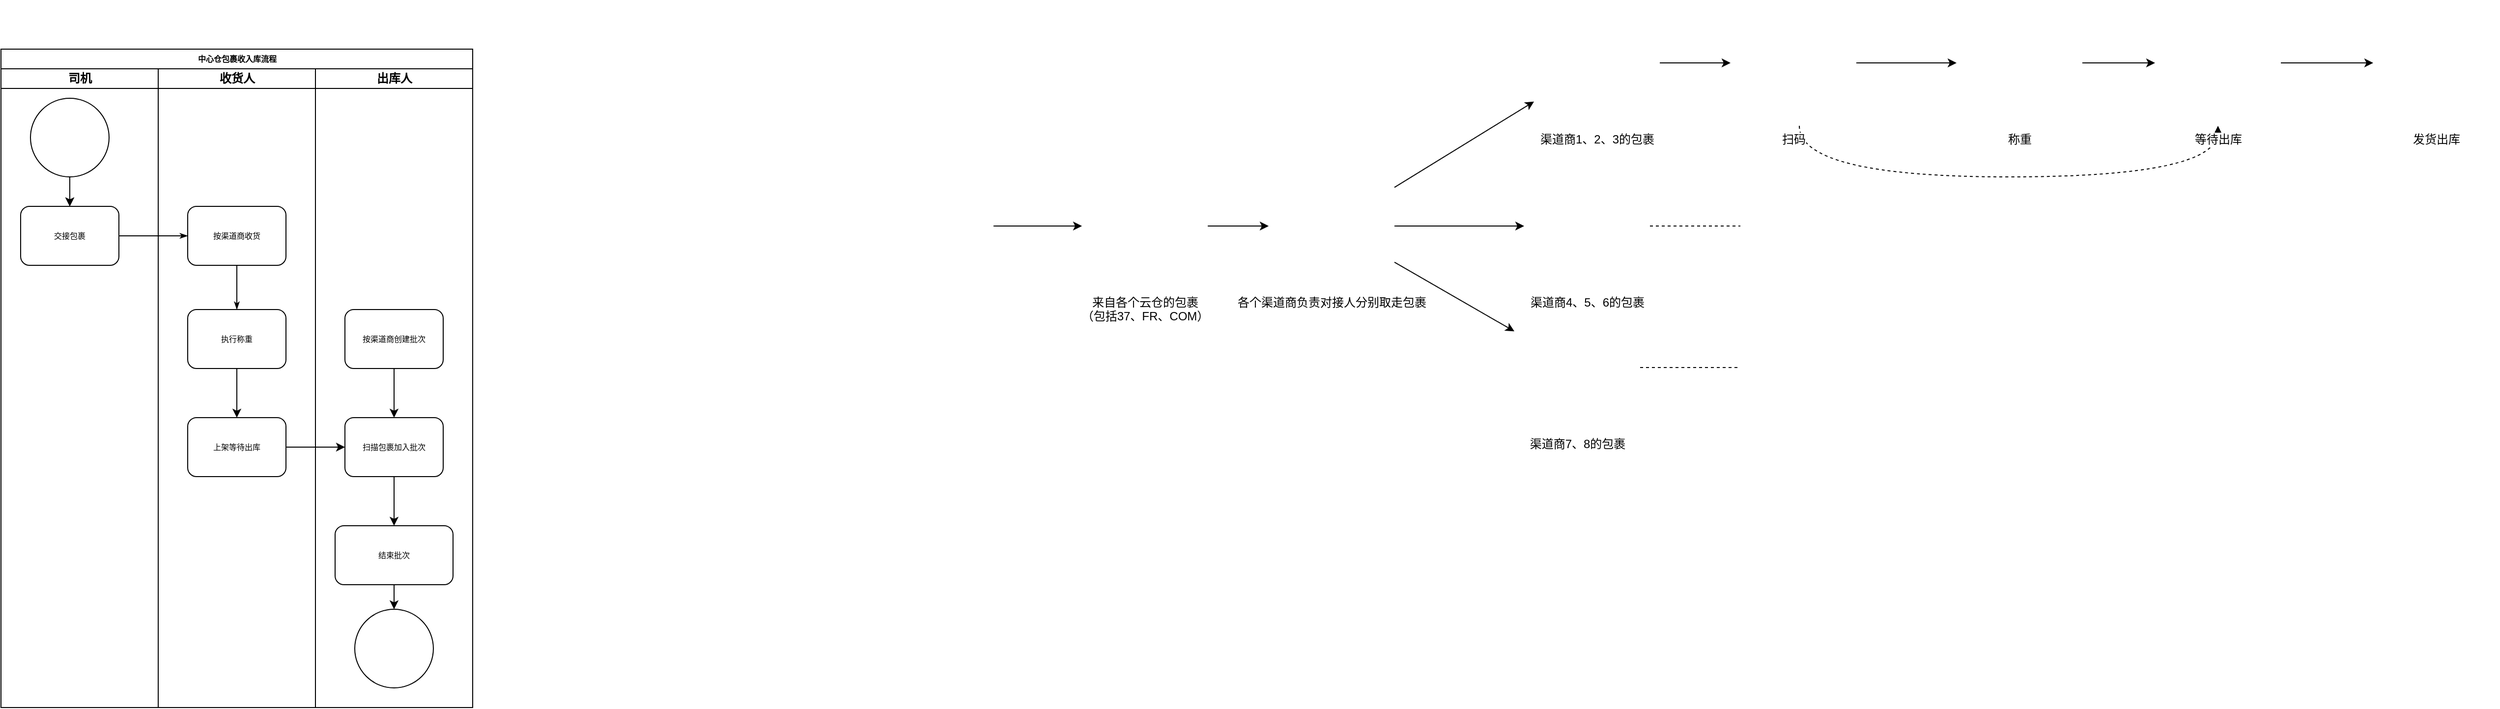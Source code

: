 <mxfile version="17.1.5" type="github">
  <diagram name="Page-1" id="74e2e168-ea6b-b213-b513-2b3c1d86103e">
    <mxGraphModel dx="782" dy="1161" grid="1" gridSize="10" guides="1" tooltips="1" connect="1" arrows="1" fold="1" page="1" pageScale="1" pageWidth="1100" pageHeight="850" background="none" math="0" shadow="0">
      <root>
        <mxCell id="0" />
        <mxCell id="1" parent="0" />
        <mxCell id="77e6c97f196da883-1" value="中心仓包裹收入库流程" style="swimlane;html=1;childLayout=stackLayout;startSize=20;rounded=0;shadow=0;labelBackgroundColor=none;strokeWidth=1;fontFamily=Verdana;fontSize=8;align=center;" parent="1" vertex="1">
          <mxGeometry x="320" y="80" width="480" height="670" as="geometry" />
        </mxCell>
        <mxCell id="77e6c97f196da883-2" value="司机" style="swimlane;html=1;startSize=20;" parent="77e6c97f196da883-1" vertex="1">
          <mxGeometry y="20" width="160" height="650" as="geometry" />
        </mxCell>
        <mxCell id="77e6c97f196da883-8" value="交接包裹" style="rounded=1;whiteSpace=wrap;html=1;shadow=0;labelBackgroundColor=none;strokeWidth=1;fontFamily=Verdana;fontSize=8;align=center;" parent="77e6c97f196da883-2" vertex="1">
          <mxGeometry x="20" y="140" width="100" height="60" as="geometry" />
        </mxCell>
        <mxCell id="eouYJJpbQdIqnoSVehrK-3" value="" style="edgeStyle=orthogonalEdgeStyle;rounded=0;orthogonalLoop=1;jettySize=auto;html=1;" edge="1" parent="77e6c97f196da883-2" source="eouYJJpbQdIqnoSVehrK-2" target="77e6c97f196da883-8">
          <mxGeometry relative="1" as="geometry" />
        </mxCell>
        <mxCell id="eouYJJpbQdIqnoSVehrK-2" value="" style="ellipse;whiteSpace=wrap;html=1;aspect=fixed;" vertex="1" parent="77e6c97f196da883-2">
          <mxGeometry x="30" y="30" width="80" height="80" as="geometry" />
        </mxCell>
        <mxCell id="77e6c97f196da883-26" style="edgeStyle=orthogonalEdgeStyle;rounded=1;html=1;labelBackgroundColor=none;startArrow=none;startFill=0;startSize=5;endArrow=classicThin;endFill=1;endSize=5;jettySize=auto;orthogonalLoop=1;strokeWidth=1;fontFamily=Verdana;fontSize=8" parent="77e6c97f196da883-1" source="77e6c97f196da883-8" target="77e6c97f196da883-11" edge="1">
          <mxGeometry relative="1" as="geometry" />
        </mxCell>
        <mxCell id="eouYJJpbQdIqnoSVehrK-1" style="edgeStyle=orthogonalEdgeStyle;rounded=0;orthogonalLoop=1;jettySize=auto;html=1;entryX=0;entryY=0.5;entryDx=0;entryDy=0;" edge="1" parent="77e6c97f196da883-1" source="aFzFSg-hkWJOUfNfQxSS-31" target="aFzFSg-hkWJOUfNfQxSS-10">
          <mxGeometry relative="1" as="geometry" />
        </mxCell>
        <mxCell id="77e6c97f196da883-3" value="收货人" style="swimlane;html=1;startSize=20;" parent="77e6c97f196da883-1" vertex="1">
          <mxGeometry x="160" y="20" width="160" height="650" as="geometry" />
        </mxCell>
        <mxCell id="77e6c97f196da883-11" value="按渠道商收货" style="rounded=1;whiteSpace=wrap;html=1;shadow=0;labelBackgroundColor=none;strokeWidth=1;fontFamily=Verdana;fontSize=8;align=center;" parent="77e6c97f196da883-3" vertex="1">
          <mxGeometry x="30" y="140" width="100" height="60" as="geometry" />
        </mxCell>
        <mxCell id="aFzFSg-hkWJOUfNfQxSS-32" value="" style="edgeStyle=orthogonalEdgeStyle;rounded=0;orthogonalLoop=1;jettySize=auto;html=1;" parent="77e6c97f196da883-3" source="77e6c97f196da883-9" target="aFzFSg-hkWJOUfNfQxSS-31" edge="1">
          <mxGeometry relative="1" as="geometry" />
        </mxCell>
        <mxCell id="77e6c97f196da883-9" value="执行称重" style="rounded=1;whiteSpace=wrap;html=1;shadow=0;labelBackgroundColor=none;strokeWidth=1;fontFamily=Verdana;fontSize=8;align=center;" parent="77e6c97f196da883-3" vertex="1">
          <mxGeometry x="30" y="245" width="100" height="60" as="geometry" />
        </mxCell>
        <mxCell id="77e6c97f196da883-27" style="edgeStyle=orthogonalEdgeStyle;rounded=1;html=1;labelBackgroundColor=none;startArrow=none;startFill=0;startSize=5;endArrow=classicThin;endFill=1;endSize=5;jettySize=auto;orthogonalLoop=1;strokeWidth=1;fontFamily=Verdana;fontSize=8" parent="77e6c97f196da883-3" source="77e6c97f196da883-11" target="77e6c97f196da883-9" edge="1">
          <mxGeometry relative="1" as="geometry">
            <Array as="points">
              <mxPoint x="80" y="265" />
              <mxPoint x="80" y="265" />
            </Array>
          </mxGeometry>
        </mxCell>
        <mxCell id="aFzFSg-hkWJOUfNfQxSS-31" value="上架等待出库" style="rounded=1;whiteSpace=wrap;html=1;shadow=0;labelBackgroundColor=none;strokeWidth=1;fontFamily=Verdana;fontSize=8;align=center;" parent="77e6c97f196da883-3" vertex="1">
          <mxGeometry x="30" y="355" width="100" height="60" as="geometry" />
        </mxCell>
        <mxCell id="77e6c97f196da883-4" value="出库人" style="swimlane;html=1;startSize=20;" parent="77e6c97f196da883-1" vertex="1">
          <mxGeometry x="320" y="20" width="160" height="650" as="geometry" />
        </mxCell>
        <mxCell id="aFzFSg-hkWJOUfNfQxSS-11" value="" style="edgeStyle=orthogonalEdgeStyle;rounded=0;orthogonalLoop=1;jettySize=auto;html=1;" parent="77e6c97f196da883-4" source="aFzFSg-hkWJOUfNfQxSS-7" target="aFzFSg-hkWJOUfNfQxSS-10" edge="1">
          <mxGeometry relative="1" as="geometry" />
        </mxCell>
        <mxCell id="aFzFSg-hkWJOUfNfQxSS-7" value="按渠道商创建批次" style="rounded=1;whiteSpace=wrap;html=1;shadow=0;labelBackgroundColor=none;strokeWidth=1;fontFamily=Verdana;fontSize=8;align=center;" parent="77e6c97f196da883-4" vertex="1">
          <mxGeometry x="30" y="245" width="100" height="60" as="geometry" />
        </mxCell>
        <mxCell id="aFzFSg-hkWJOUfNfQxSS-17" style="edgeStyle=orthogonalEdgeStyle;rounded=0;orthogonalLoop=1;jettySize=auto;html=1;entryX=0.5;entryY=0;entryDx=0;entryDy=0;" parent="77e6c97f196da883-4" source="aFzFSg-hkWJOUfNfQxSS-10" target="aFzFSg-hkWJOUfNfQxSS-28" edge="1">
          <mxGeometry relative="1" as="geometry">
            <mxPoint x="80" y="465" as="targetPoint" />
          </mxGeometry>
        </mxCell>
        <mxCell id="aFzFSg-hkWJOUfNfQxSS-10" value="扫描包裹加入批次" style="rounded=1;whiteSpace=wrap;html=1;shadow=0;labelBackgroundColor=none;strokeWidth=1;fontFamily=Verdana;fontSize=8;align=center;" parent="77e6c97f196da883-4" vertex="1">
          <mxGeometry x="30" y="355" width="100" height="60" as="geometry" />
        </mxCell>
        <mxCell id="eouYJJpbQdIqnoSVehrK-6" style="edgeStyle=orthogonalEdgeStyle;rounded=0;orthogonalLoop=1;jettySize=auto;html=1;entryX=0.5;entryY=0;entryDx=0;entryDy=0;" edge="1" parent="77e6c97f196da883-4" source="aFzFSg-hkWJOUfNfQxSS-28" target="eouYJJpbQdIqnoSVehrK-5">
          <mxGeometry relative="1" as="geometry" />
        </mxCell>
        <mxCell id="aFzFSg-hkWJOUfNfQxSS-28" value="结束批次" style="whiteSpace=wrap;html=1;fontSize=8;fontFamily=Verdana;rounded=1;shadow=0;labelBackgroundColor=none;strokeWidth=1;" parent="77e6c97f196da883-4" vertex="1">
          <mxGeometry x="20" y="465" width="120" height="60" as="geometry" />
        </mxCell>
        <mxCell id="eouYJJpbQdIqnoSVehrK-5" value="" style="ellipse;whiteSpace=wrap;html=1;aspect=fixed;" vertex="1" parent="77e6c97f196da883-4">
          <mxGeometry x="40" y="550" width="80" height="80" as="geometry" />
        </mxCell>
        <mxCell id="eouYJJpbQdIqnoSVehrK-4" style="edgeStyle=orthogonalEdgeStyle;rounded=0;orthogonalLoop=1;jettySize=auto;html=1;" edge="1" parent="1" source="eouYJJpbQdIqnoSVehrK-2">
          <mxGeometry relative="1" as="geometry">
            <mxPoint x="390" y="240" as="targetPoint" />
          </mxGeometry>
        </mxCell>
        <mxCell id="eouYJJpbQdIqnoSVehrK-21" style="edgeStyle=none;rounded=0;orthogonalLoop=1;jettySize=auto;html=1;entryX=0;entryY=0.5;entryDx=0;entryDy=0;" edge="1" parent="1" source="eouYJJpbQdIqnoSVehrK-18" target="eouYJJpbQdIqnoSVehrK-25">
          <mxGeometry relative="1" as="geometry">
            <mxPoint x="1440" y="260" as="targetPoint" />
          </mxGeometry>
        </mxCell>
        <mxCell id="eouYJJpbQdIqnoSVehrK-18" value="" style="shape=image;html=1;verticalAlign=top;verticalLabelPosition=bottom;labelBackgroundColor=#ffffff;imageAspect=0;aspect=fixed;image=https://cdn4.iconfinder.com/data/icons/success-filloutline/64/transport-shipping_and_delivery-delivery_truck-cargo-shipping-128.png" vertex="1" parent="1">
          <mxGeometry x="1190" y="190" width="140" height="140" as="geometry" />
        </mxCell>
        <mxCell id="eouYJJpbQdIqnoSVehrK-28" style="edgeStyle=none;rounded=0;orthogonalLoop=1;jettySize=auto;html=1;" edge="1" parent="1" source="eouYJJpbQdIqnoSVehrK-25" target="eouYJJpbQdIqnoSVehrK-27">
          <mxGeometry relative="1" as="geometry" />
        </mxCell>
        <mxCell id="eouYJJpbQdIqnoSVehrK-25" value="&lt;span style=&quot;font-family: &amp;#34;helvetica&amp;#34;&quot;&gt;来自各个云仓的包裹&lt;br&gt;（包括37、FR、COM）&lt;/span&gt;" style="shape=image;html=1;verticalAlign=top;verticalLabelPosition=bottom;labelBackgroundColor=#ffffff;imageAspect=0;aspect=fixed;image=https://cdn2.iconfinder.com/data/icons/woothemes/PNG/parcel.png" vertex="1" parent="1">
          <mxGeometry x="1420" y="196" width="128" height="128" as="geometry" />
        </mxCell>
        <mxCell id="eouYJJpbQdIqnoSVehrK-29" style="edgeStyle=none;rounded=0;orthogonalLoop=1;jettySize=auto;html=1;" edge="1" parent="1" source="eouYJJpbQdIqnoSVehrK-27" target="eouYJJpbQdIqnoSVehrK-32">
          <mxGeometry relative="1" as="geometry">
            <mxPoint x="1820" y="180" as="targetPoint" />
          </mxGeometry>
        </mxCell>
        <mxCell id="eouYJJpbQdIqnoSVehrK-30" style="edgeStyle=none;rounded=0;orthogonalLoop=1;jettySize=auto;html=1;" edge="1" parent="1" source="eouYJJpbQdIqnoSVehrK-27" target="eouYJJpbQdIqnoSVehrK-33">
          <mxGeometry relative="1" as="geometry">
            <mxPoint x="1820" y="320" as="targetPoint" />
          </mxGeometry>
        </mxCell>
        <mxCell id="eouYJJpbQdIqnoSVehrK-31" style="edgeStyle=none;rounded=0;orthogonalLoop=1;jettySize=auto;html=1;" edge="1" parent="1" source="eouYJJpbQdIqnoSVehrK-27" target="eouYJJpbQdIqnoSVehrK-34">
          <mxGeometry relative="1" as="geometry">
            <mxPoint x="1820" y="260" as="targetPoint" />
          </mxGeometry>
        </mxCell>
        <mxCell id="eouYJJpbQdIqnoSVehrK-27" value="各个渠道商负责对接人分别取走包裹" style="shape=image;html=1;verticalAlign=top;verticalLabelPosition=bottom;labelBackgroundColor=#ffffff;imageAspect=0;aspect=fixed;image=https://cdn4.iconfinder.com/data/icons/ionicons/512/icon-ios7-people-128.png" vertex="1" parent="1">
          <mxGeometry x="1610" y="196" width="128" height="128" as="geometry" />
        </mxCell>
        <mxCell id="eouYJJpbQdIqnoSVehrK-32" value="&lt;span style=&quot;font-family: &amp;#34;helvetica&amp;#34;&quot;&gt;渠道商1、2、3的包裹&lt;/span&gt;" style="shape=image;html=1;verticalAlign=top;verticalLabelPosition=bottom;labelBackgroundColor=#ffffff;imageAspect=0;aspect=fixed;image=https://cdn2.iconfinder.com/data/icons/woothemes/PNG/parcel.png" vertex="1" parent="1">
          <mxGeometry x="1880" y="30" width="128" height="128" as="geometry" />
        </mxCell>
        <mxCell id="eouYJJpbQdIqnoSVehrK-59" style="edgeStyle=none;rounded=0;orthogonalLoop=1;jettySize=auto;html=1;dashed=1;endArrow=none;endFill=0;" edge="1" parent="1" source="eouYJJpbQdIqnoSVehrK-33">
          <mxGeometry relative="1" as="geometry">
            <mxPoint x="2090" y="404" as="targetPoint" />
          </mxGeometry>
        </mxCell>
        <mxCell id="eouYJJpbQdIqnoSVehrK-33" value="&lt;span style=&quot;font-family: &amp;#34;helvetica&amp;#34;&quot;&gt;渠道商7、8的包裹&lt;/span&gt;" style="shape=image;html=1;verticalAlign=top;verticalLabelPosition=bottom;labelBackgroundColor=#ffffff;imageAspect=0;aspect=fixed;image=https://cdn2.iconfinder.com/data/icons/woothemes/PNG/parcel.png" vertex="1" parent="1">
          <mxGeometry x="1860" y="340" width="128" height="128" as="geometry" />
        </mxCell>
        <mxCell id="eouYJJpbQdIqnoSVehrK-56" style="edgeStyle=none;rounded=0;orthogonalLoop=1;jettySize=auto;html=1;endArrow=none;endFill=0;dashed=1;" edge="1" parent="1" source="eouYJJpbQdIqnoSVehrK-34">
          <mxGeometry relative="1" as="geometry">
            <mxPoint x="2090" y="260" as="targetPoint" />
          </mxGeometry>
        </mxCell>
        <mxCell id="eouYJJpbQdIqnoSVehrK-34" value="&lt;span style=&quot;font-family: &amp;#34;helvetica&amp;#34;&quot;&gt;渠道商4、5、6的包裹&lt;/span&gt;" style="shape=image;html=1;verticalAlign=top;verticalLabelPosition=bottom;labelBackgroundColor=#ffffff;imageAspect=0;aspect=fixed;image=https://cdn2.iconfinder.com/data/icons/woothemes/PNG/parcel.png" vertex="1" parent="1">
          <mxGeometry x="1870" y="196" width="128" height="128" as="geometry" />
        </mxCell>
        <mxCell id="eouYJJpbQdIqnoSVehrK-40" style="edgeStyle=none;rounded=0;orthogonalLoop=1;jettySize=auto;html=1;" edge="1" parent="1" source="eouYJJpbQdIqnoSVehrK-32" target="eouYJJpbQdIqnoSVehrK-38">
          <mxGeometry relative="1" as="geometry">
            <mxPoint x="2010" y="94" as="sourcePoint" />
          </mxGeometry>
        </mxCell>
        <mxCell id="eouYJJpbQdIqnoSVehrK-45" style="edgeStyle=none;rounded=0;orthogonalLoop=1;jettySize=auto;html=1;" edge="1" parent="1" source="eouYJJpbQdIqnoSVehrK-38" target="eouYJJpbQdIqnoSVehrK-44">
          <mxGeometry relative="1" as="geometry" />
        </mxCell>
        <mxCell id="eouYJJpbQdIqnoSVehrK-48" style="edgeStyle=orthogonalEdgeStyle;rounded=0;orthogonalLoop=1;jettySize=auto;html=1;curved=1;endArrow=classic;endFill=1;dashed=1;entryX=0.5;entryY=1;entryDx=0;entryDy=0;" edge="1" parent="1" source="eouYJJpbQdIqnoSVehrK-38" target="eouYJJpbQdIqnoSVehrK-47">
          <mxGeometry relative="1" as="geometry">
            <mxPoint x="2150" y="220" as="sourcePoint" />
            <Array as="points">
              <mxPoint x="2150" y="210" />
              <mxPoint x="2576" y="210" />
            </Array>
          </mxGeometry>
        </mxCell>
        <mxCell id="eouYJJpbQdIqnoSVehrK-38" value="扫码" style="shape=image;html=1;verticalAlign=top;verticalLabelPosition=bottom;labelBackgroundColor=#ffffff;imageAspect=0;aspect=fixed;image=https://cdn2.iconfinder.com/data/icons/shopping-elements-6/64/08-Barcode_Scanner-128.png" vertex="1" parent="1">
          <mxGeometry x="2080" y="30" width="128" height="128" as="geometry" />
        </mxCell>
        <mxCell id="eouYJJpbQdIqnoSVehrK-46" style="edgeStyle=none;rounded=0;orthogonalLoop=1;jettySize=auto;html=1;exitX=1;exitY=0.5;exitDx=0;exitDy=0;" edge="1" parent="1" source="eouYJJpbQdIqnoSVehrK-44" target="eouYJJpbQdIqnoSVehrK-47">
          <mxGeometry relative="1" as="geometry">
            <mxPoint x="2472" y="94" as="targetPoint" />
            <mxPoint x="2340" y="94" as="sourcePoint" />
          </mxGeometry>
        </mxCell>
        <mxCell id="eouYJJpbQdIqnoSVehrK-44" value="称重" style="shape=image;html=1;verticalAlign=top;verticalLabelPosition=bottom;labelBackgroundColor=#ffffff;imageAspect=0;aspect=fixed;image=https://cdn2.iconfinder.com/data/icons/web-development-and-studio/512/54_measure_caliper_calipers_physics_measurement_creative_skills_process-128.png" vertex="1" parent="1">
          <mxGeometry x="2310" y="30" width="128" height="128" as="geometry" />
        </mxCell>
        <mxCell id="eouYJJpbQdIqnoSVehrK-47" value="&lt;span style=&quot;font-family: &amp;#34;helvetica&amp;#34;&quot;&gt;等待出库&lt;/span&gt;" style="shape=image;html=1;verticalAlign=top;verticalLabelPosition=bottom;labelBackgroundColor=#ffffff;imageAspect=0;aspect=fixed;image=https://cdn2.iconfinder.com/data/icons/woothemes/PNG/parcel.png" vertex="1" parent="1">
          <mxGeometry x="2512" y="30" width="128" height="128" as="geometry" />
        </mxCell>
        <mxCell id="eouYJJpbQdIqnoSVehrK-52" style="rounded=0;orthogonalLoop=1;jettySize=auto;html=1;endArrow=classic;endFill=1;" edge="1" parent="1" source="eouYJJpbQdIqnoSVehrK-47" target="eouYJJpbQdIqnoSVehrK-51">
          <mxGeometry relative="1" as="geometry">
            <mxPoint x="2662" y="94" as="sourcePoint" />
          </mxGeometry>
        </mxCell>
        <mxCell id="eouYJJpbQdIqnoSVehrK-51" value="发货出库" style="shape=image;html=1;verticalAlign=top;verticalLabelPosition=bottom;labelBackgroundColor=#ffffff;imageAspect=0;aspect=fixed;image=https://cdn0.iconfinder.com/data/icons/analytic-investment-and-balanced-scorecard/512/42_hand_mail_paper_plane_plane_receive-128.png" vertex="1" parent="1">
          <mxGeometry x="2734" y="30" width="128" height="128" as="geometry" />
        </mxCell>
      </root>
    </mxGraphModel>
  </diagram>
</mxfile>
